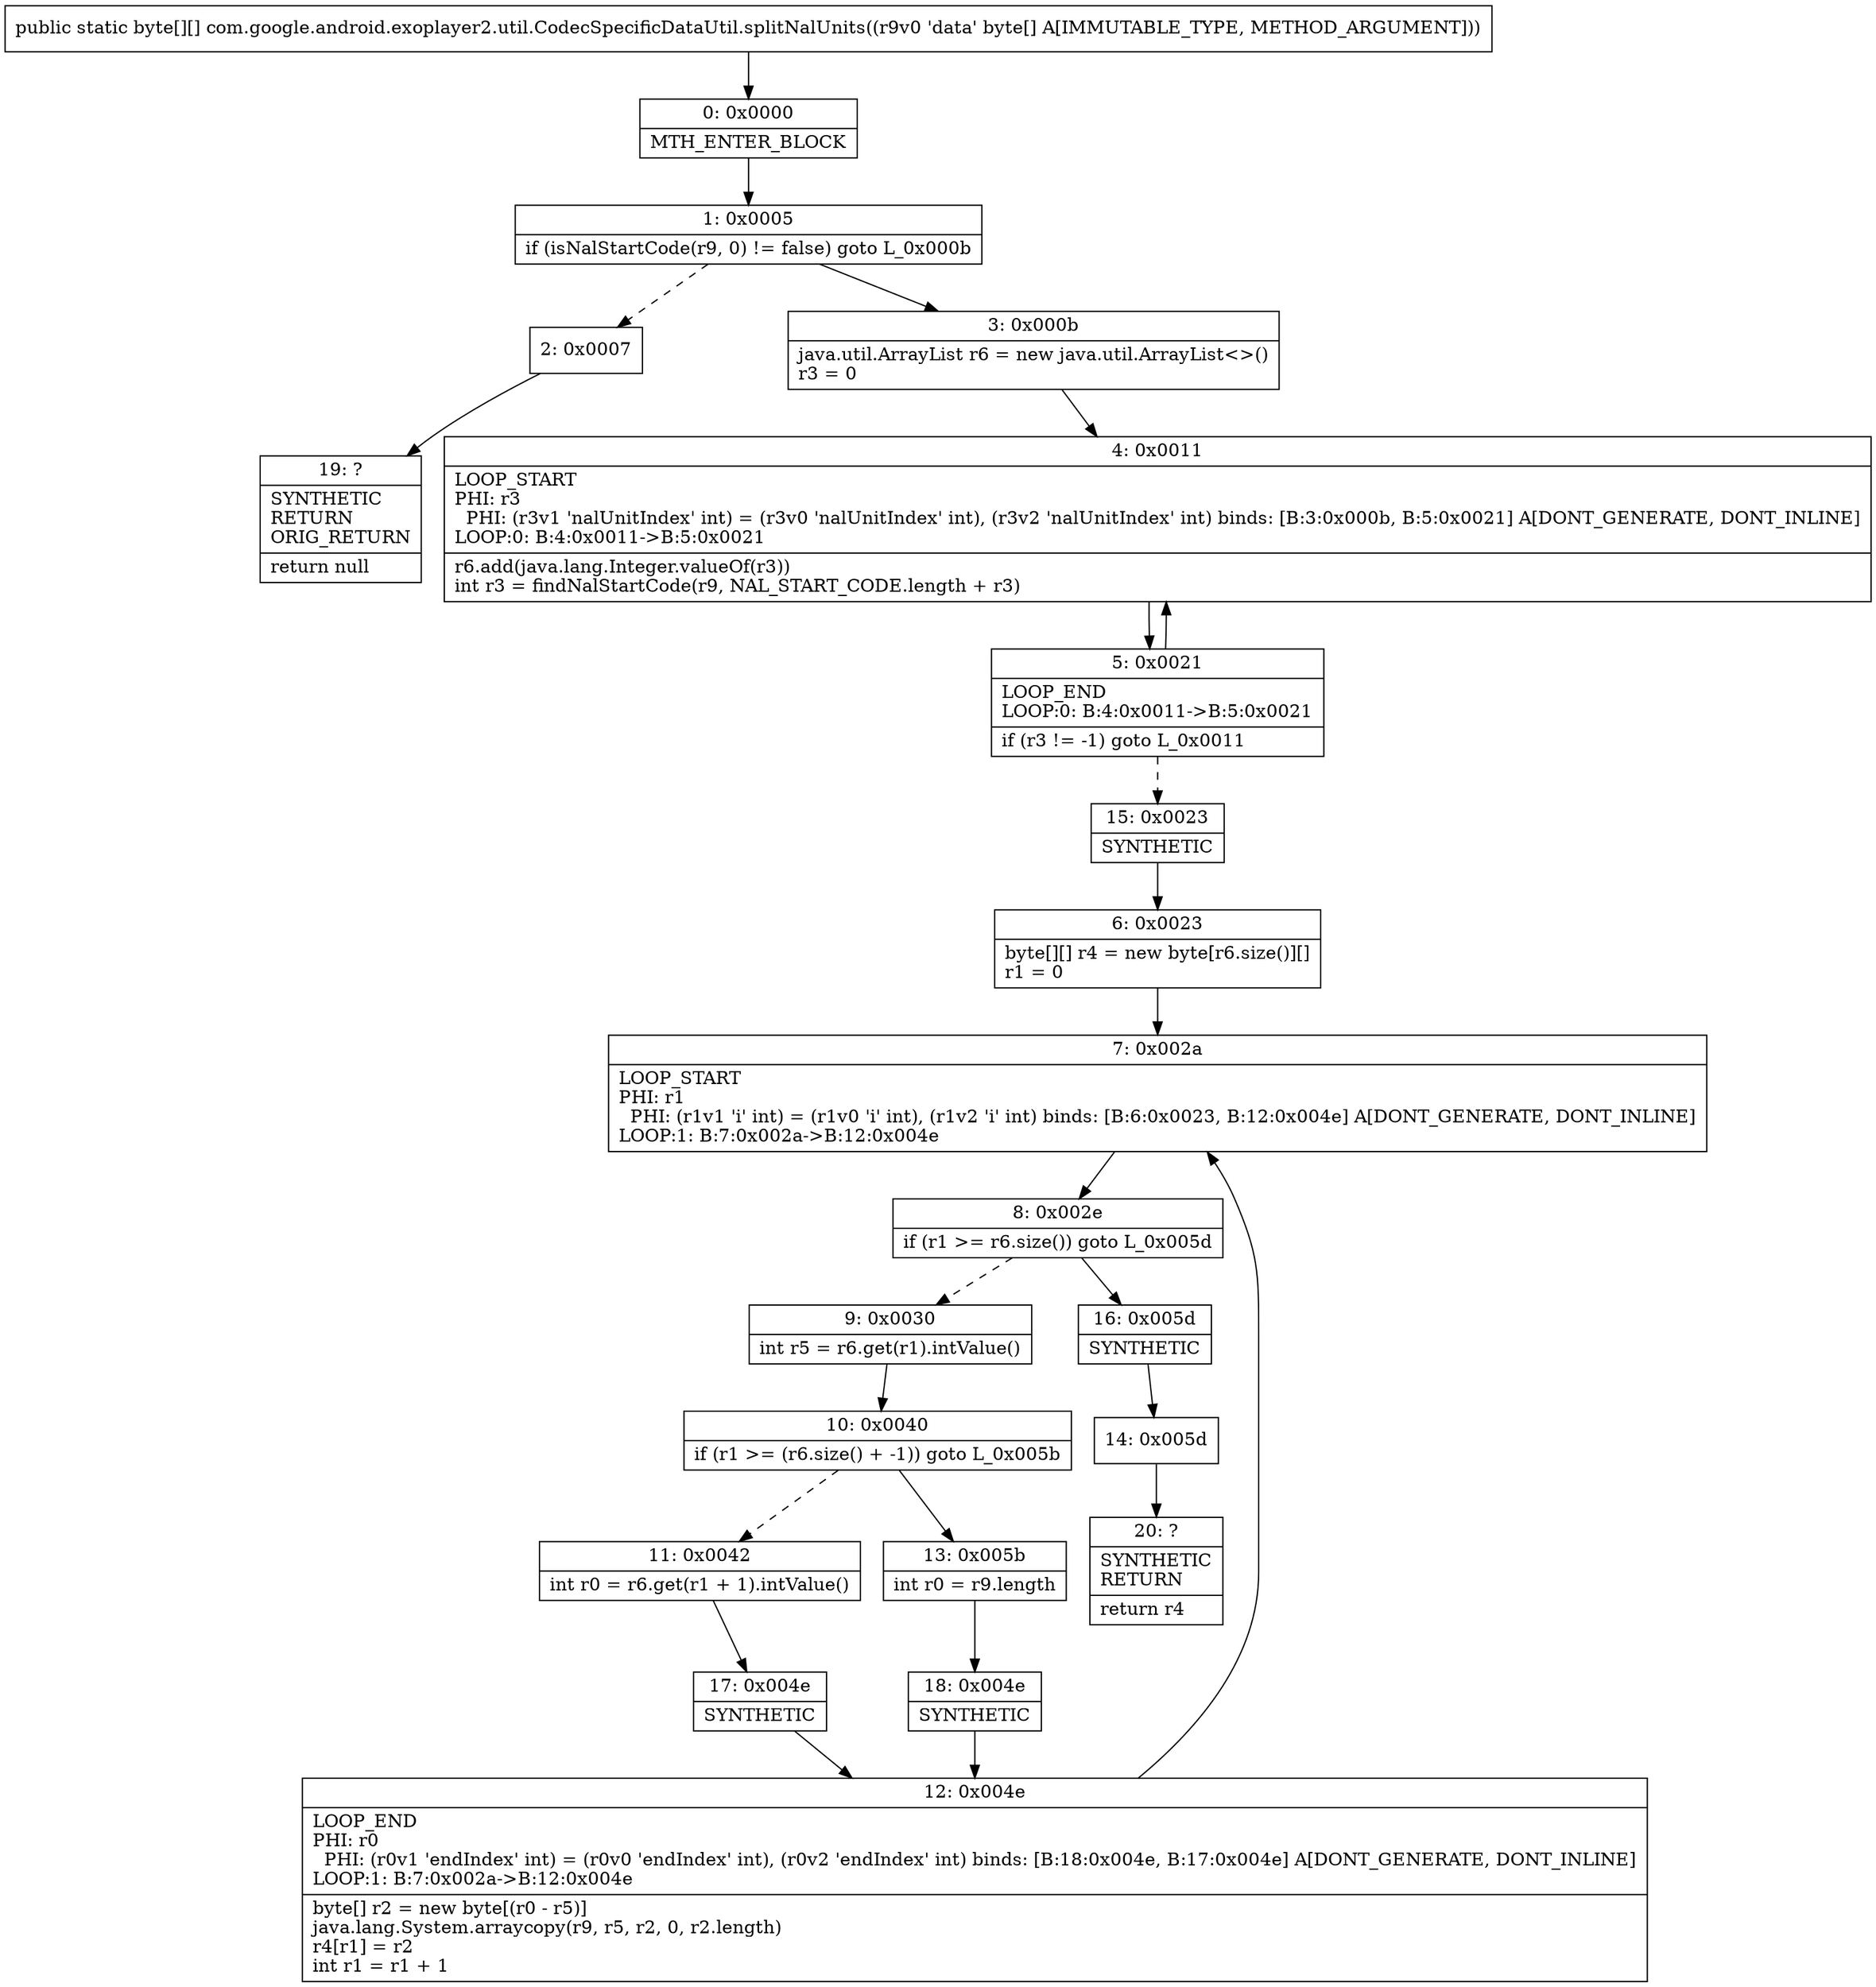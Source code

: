 digraph "CFG forcom.google.android.exoplayer2.util.CodecSpecificDataUtil.splitNalUnits([B)[[B" {
Node_0 [shape=record,label="{0\:\ 0x0000|MTH_ENTER_BLOCK\l}"];
Node_1 [shape=record,label="{1\:\ 0x0005|if (isNalStartCode(r9, 0) != false) goto L_0x000b\l}"];
Node_2 [shape=record,label="{2\:\ 0x0007}"];
Node_3 [shape=record,label="{3\:\ 0x000b|java.util.ArrayList r6 = new java.util.ArrayList\<\>()\lr3 = 0\l}"];
Node_4 [shape=record,label="{4\:\ 0x0011|LOOP_START\lPHI: r3 \l  PHI: (r3v1 'nalUnitIndex' int) = (r3v0 'nalUnitIndex' int), (r3v2 'nalUnitIndex' int) binds: [B:3:0x000b, B:5:0x0021] A[DONT_GENERATE, DONT_INLINE]\lLOOP:0: B:4:0x0011\-\>B:5:0x0021\l|r6.add(java.lang.Integer.valueOf(r3))\lint r3 = findNalStartCode(r9, NAL_START_CODE.length + r3)\l}"];
Node_5 [shape=record,label="{5\:\ 0x0021|LOOP_END\lLOOP:0: B:4:0x0011\-\>B:5:0x0021\l|if (r3 != \-1) goto L_0x0011\l}"];
Node_6 [shape=record,label="{6\:\ 0x0023|byte[][] r4 = new byte[r6.size()][]\lr1 = 0\l}"];
Node_7 [shape=record,label="{7\:\ 0x002a|LOOP_START\lPHI: r1 \l  PHI: (r1v1 'i' int) = (r1v0 'i' int), (r1v2 'i' int) binds: [B:6:0x0023, B:12:0x004e] A[DONT_GENERATE, DONT_INLINE]\lLOOP:1: B:7:0x002a\-\>B:12:0x004e\l}"];
Node_8 [shape=record,label="{8\:\ 0x002e|if (r1 \>= r6.size()) goto L_0x005d\l}"];
Node_9 [shape=record,label="{9\:\ 0x0030|int r5 = r6.get(r1).intValue()\l}"];
Node_10 [shape=record,label="{10\:\ 0x0040|if (r1 \>= (r6.size() + \-1)) goto L_0x005b\l}"];
Node_11 [shape=record,label="{11\:\ 0x0042|int r0 = r6.get(r1 + 1).intValue()\l}"];
Node_12 [shape=record,label="{12\:\ 0x004e|LOOP_END\lPHI: r0 \l  PHI: (r0v1 'endIndex' int) = (r0v0 'endIndex' int), (r0v2 'endIndex' int) binds: [B:18:0x004e, B:17:0x004e] A[DONT_GENERATE, DONT_INLINE]\lLOOP:1: B:7:0x002a\-\>B:12:0x004e\l|byte[] r2 = new byte[(r0 \- r5)]\ljava.lang.System.arraycopy(r9, r5, r2, 0, r2.length)\lr4[r1] = r2\lint r1 = r1 + 1\l}"];
Node_13 [shape=record,label="{13\:\ 0x005b|int r0 = r9.length\l}"];
Node_14 [shape=record,label="{14\:\ 0x005d}"];
Node_15 [shape=record,label="{15\:\ 0x0023|SYNTHETIC\l}"];
Node_16 [shape=record,label="{16\:\ 0x005d|SYNTHETIC\l}"];
Node_17 [shape=record,label="{17\:\ 0x004e|SYNTHETIC\l}"];
Node_18 [shape=record,label="{18\:\ 0x004e|SYNTHETIC\l}"];
Node_19 [shape=record,label="{19\:\ ?|SYNTHETIC\lRETURN\lORIG_RETURN\l|return null\l}"];
Node_20 [shape=record,label="{20\:\ ?|SYNTHETIC\lRETURN\l|return r4\l}"];
MethodNode[shape=record,label="{public static byte[][] com.google.android.exoplayer2.util.CodecSpecificDataUtil.splitNalUnits((r9v0 'data' byte[] A[IMMUTABLE_TYPE, METHOD_ARGUMENT])) }"];
MethodNode -> Node_0;
Node_0 -> Node_1;
Node_1 -> Node_2[style=dashed];
Node_1 -> Node_3;
Node_2 -> Node_19;
Node_3 -> Node_4;
Node_4 -> Node_5;
Node_5 -> Node_4;
Node_5 -> Node_15[style=dashed];
Node_6 -> Node_7;
Node_7 -> Node_8;
Node_8 -> Node_9[style=dashed];
Node_8 -> Node_16;
Node_9 -> Node_10;
Node_10 -> Node_11[style=dashed];
Node_10 -> Node_13;
Node_11 -> Node_17;
Node_12 -> Node_7;
Node_13 -> Node_18;
Node_14 -> Node_20;
Node_15 -> Node_6;
Node_16 -> Node_14;
Node_17 -> Node_12;
Node_18 -> Node_12;
}

